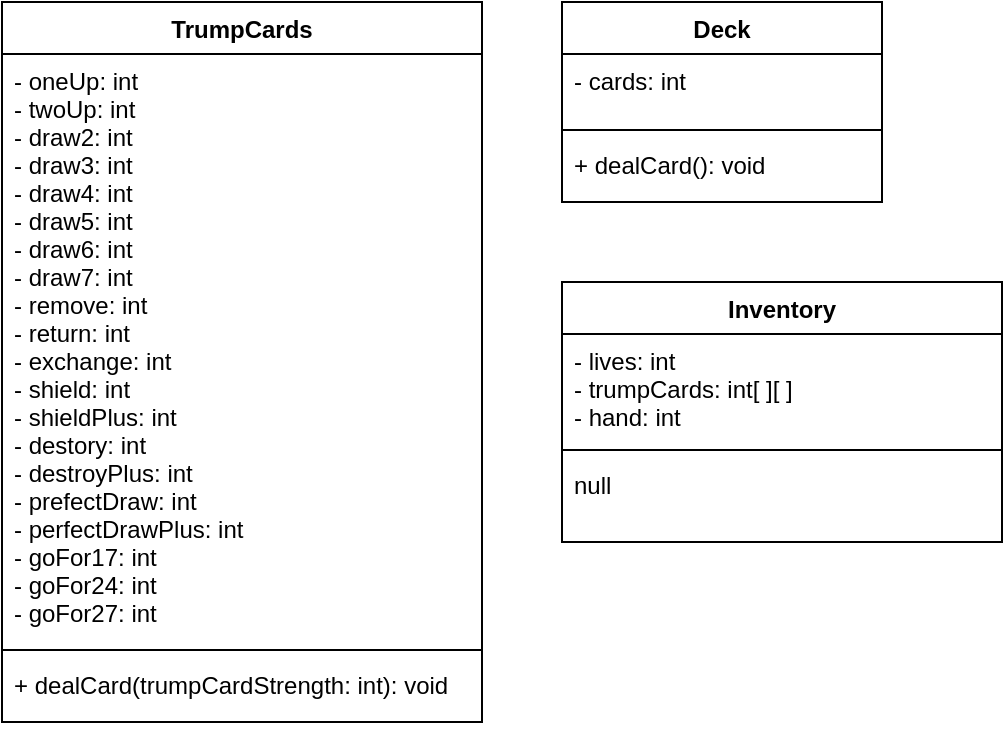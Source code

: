 <mxfile>
    <diagram id="-JRRj4csri-Ko4fvuGQy" name="Page-1">
        <mxGraphModel dx="594" dy="680" grid="1" gridSize="10" guides="1" tooltips="1" connect="1" arrows="1" fold="1" page="1" pageScale="1" pageWidth="827" pageHeight="1169" math="0" shadow="0">
            <root>
                <mxCell id="0"/>
                <mxCell id="1" parent="0"/>
                <mxCell id="16" value="Deck" style="swimlane;fontStyle=1;align=center;verticalAlign=top;childLayout=stackLayout;horizontal=1;startSize=26;horizontalStack=0;resizeParent=1;resizeParentMax=0;resizeLast=0;collapsible=1;marginBottom=0;" parent="1" vertex="1">
                    <mxGeometry x="440" y="40" width="160" height="100" as="geometry"/>
                </mxCell>
                <mxCell id="17" value="- cards: int&#10;" style="text;strokeColor=none;fillColor=none;align=left;verticalAlign=top;spacingLeft=4;spacingRight=4;overflow=hidden;rotatable=0;points=[[0,0.5],[1,0.5]];portConstraint=eastwest;" parent="16" vertex="1">
                    <mxGeometry y="26" width="160" height="34" as="geometry"/>
                </mxCell>
                <mxCell id="18" value="" style="line;strokeWidth=1;fillColor=none;align=left;verticalAlign=middle;spacingTop=-1;spacingLeft=3;spacingRight=3;rotatable=0;labelPosition=right;points=[];portConstraint=eastwest;" parent="16" vertex="1">
                    <mxGeometry y="60" width="160" height="8" as="geometry"/>
                </mxCell>
                <mxCell id="19" value="+ dealCard(): void" style="text;strokeColor=none;fillColor=none;align=left;verticalAlign=top;spacingLeft=4;spacingRight=4;overflow=hidden;rotatable=0;points=[[0,0.5],[1,0.5]];portConstraint=eastwest;" parent="16" vertex="1">
                    <mxGeometry y="68" width="160" height="32" as="geometry"/>
                </mxCell>
                <mxCell id="20" value="Inventory" style="swimlane;fontStyle=1;align=center;verticalAlign=top;childLayout=stackLayout;horizontal=1;startSize=26;horizontalStack=0;resizeParent=1;resizeParentMax=0;resizeLast=0;collapsible=1;marginBottom=0;" parent="1" vertex="1">
                    <mxGeometry x="440" y="180" width="220" height="130" as="geometry"/>
                </mxCell>
                <mxCell id="21" value="- lives: int&#10;- trumpCards: int[ ][ ]&#10;- hand: int" style="text;strokeColor=none;fillColor=none;align=left;verticalAlign=top;spacingLeft=4;spacingRight=4;overflow=hidden;rotatable=0;points=[[0,0.5],[1,0.5]];portConstraint=eastwest;" parent="20" vertex="1">
                    <mxGeometry y="26" width="220" height="54" as="geometry"/>
                </mxCell>
                <mxCell id="22" value="" style="line;strokeWidth=1;fillColor=none;align=left;verticalAlign=middle;spacingTop=-1;spacingLeft=3;spacingRight=3;rotatable=0;labelPosition=right;points=[];portConstraint=eastwest;" parent="20" vertex="1">
                    <mxGeometry y="80" width="220" height="8" as="geometry"/>
                </mxCell>
                <mxCell id="23" value="null" style="text;strokeColor=none;fillColor=none;align=left;verticalAlign=top;spacingLeft=4;spacingRight=4;overflow=hidden;rotatable=0;points=[[0,0.5],[1,0.5]];portConstraint=eastwest;" parent="20" vertex="1">
                    <mxGeometry y="88" width="220" height="42" as="geometry"/>
                </mxCell>
                <mxCell id="24" value="TrumpCards" style="swimlane;fontStyle=1;align=center;verticalAlign=top;childLayout=stackLayout;horizontal=1;startSize=26;horizontalStack=0;resizeParent=1;resizeParentMax=0;resizeLast=0;collapsible=1;marginBottom=0;" parent="1" vertex="1">
                    <mxGeometry x="160" y="40" width="240" height="360" as="geometry"/>
                </mxCell>
                <mxCell id="25" value="- oneUp: int&#10;- twoUp: int&#10;- draw2: int&#10;- draw3: int&#10;- draw4: int&#10;- draw5: int&#10;- draw6: int&#10;- draw7: int&#10;- remove: int&#10;- return: int&#10;- exchange: int&#10;- shield: int&#10;- shieldPlus: int&#10;- destory: int&#10;- destroyPlus: int&#10;- prefectDraw: int&#10;- perfectDrawPlus: int&#10;- goFor17: int&#10;- goFor24: int&#10;- goFor27: int" style="text;strokeColor=none;fillColor=none;align=left;verticalAlign=top;spacingLeft=4;spacingRight=4;overflow=hidden;rotatable=0;points=[[0,0.5],[1,0.5]];portConstraint=eastwest;" parent="24" vertex="1">
                    <mxGeometry y="26" width="240" height="294" as="geometry"/>
                </mxCell>
                <mxCell id="26" value="" style="line;strokeWidth=1;fillColor=none;align=left;verticalAlign=middle;spacingTop=-1;spacingLeft=3;spacingRight=3;rotatable=0;labelPosition=right;points=[];portConstraint=eastwest;" parent="24" vertex="1">
                    <mxGeometry y="320" width="240" height="8" as="geometry"/>
                </mxCell>
                <mxCell id="27" value="+ dealCard(trumpCardStrength: int): void" style="text;strokeColor=none;fillColor=none;align=left;verticalAlign=top;spacingLeft=4;spacingRight=4;overflow=hidden;rotatable=0;points=[[0,0.5],[1,0.5]];portConstraint=eastwest;" parent="24" vertex="1">
                    <mxGeometry y="328" width="240" height="32" as="geometry"/>
                </mxCell>
            </root>
        </mxGraphModel>
    </diagram>
</mxfile>